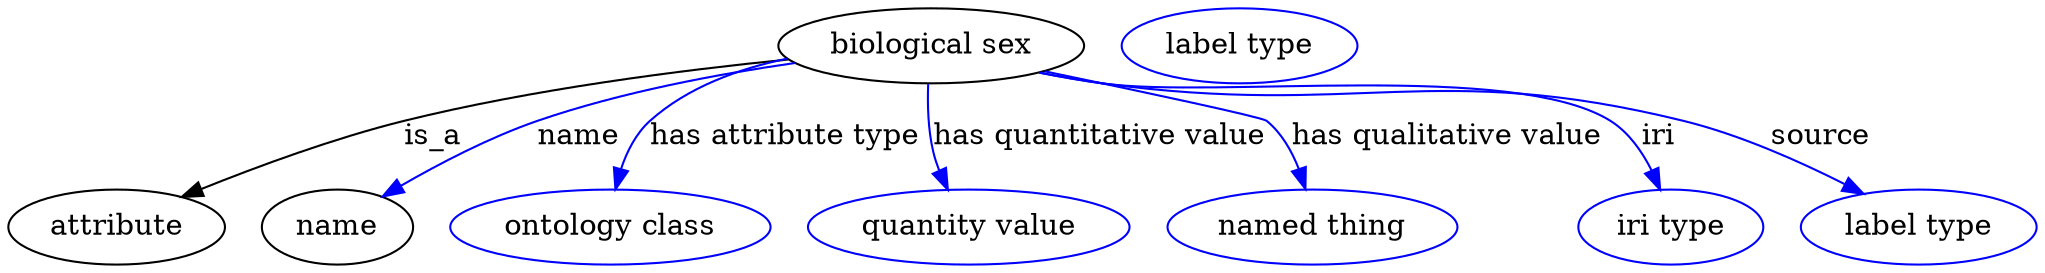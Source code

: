 digraph {
	graph [bb="0,0,794.79,123"];
	node [label="\N"];
	"biological sex"	[height=0.5,
		label="biological sex",
		pos="372.3,105",
		width=1.661];
	attribute	[height=0.5,
		pos="40.296,18",
		width=1.1193];
	"biological sex" -> attribute	[label=is_a,
		lp="178.3,61.5",
		pos="e,67.483,31.598 317.24,97.73 275.57,92.235 217.2,82.924 167.3,69 136.06,60.286 101.94,46.602 76.93,35.751"];
	name	[height=0.5,
		pos="129.3,18",
		width=0.84854];
	"biological sex" -> name	[color=blue,
		label=name,
		lp="240.8,61.5",
		pos="e,149.59,31.454 322.05,95.232 293.22,89.415 256.64,80.688 225.3,69 201.95,60.293 177.03,47.192 158.44,36.584",
		style=solid];
	"has attribute type"	[color=blue,
		height=0.5,
		label="ontology class",
		pos="239.3,18",
		width=1.7151];
	"biological sex" -> "has attribute type"	[color=blue,
		label="has attribute type",
		lp="321.3,61.5",
		pos="e,247.6,35.899 325.48,93.686 308.21,88.307 289.24,80.394 274.3,69 265.79,62.514 258.55,53.37 252.9,44.672",
		style=solid];
	"has quantitative value"	[color=blue,
		height=0.5,
		label="quantity value",
		pos="380.3,18",
		width=1.6971];
	"biological sex" -> "has quantitative value"	[color=blue,
		label="has quantitative value",
		lp="432.8,61.5",
		pos="e,376.27,35.996 371.89,86.827 371.85,77.157 372.11,64.875 373.3,54 373.58,51.413 373.96,48.732 374.39,46.059",
		style=solid];
	"has qualitative value"	[color=blue,
		height=0.5,
		label="named thing",
		pos="514.3,18",
		width=1.5346];
	"biological sex" -> "has qualitative value"	[color=blue,
		label="has qualitative value",
		lp="559.3,61.5",
		pos="e,510.72,36.053 417.08,92.892 448.67,84.727 486.38,74.187 492.3,69 499.27,62.887 504.12,54.152 507.46,45.69",
		style=solid];
	iri	[color=blue,
		height=0.5,
		label="iri type",
		pos="649.3,18",
		width=1.011];
	"biological sex" -> iri	[color=blue,
		label=iri,
		lp="640.8,61.5",
		pos="e,643.77,35.816 415.16,92.448 423.77,90.409 432.79,88.471 441.3,87 480.47,80.228 585.73,90.306 619.3,69 628.18,63.363 634.79,54.065 \
639.52,45.006",
		style=solid];
	source	[color=blue,
		height=0.5,
		label="label type",
		pos="749.3,18",
		width=1.2638];
	"biological sex" -> source	[color=blue,
		label=source,
		lp="706.3,61.5",
		pos="e,726.59,33.8 415.15,92.345 423.76,90.314 432.78,88.406 441.3,87 533.72,71.749 561.23,94.765 651.3,69 674.81,62.273 699.32,49.766 \
717.95,38.945",
		style=solid];
	attribute_name	[color=blue,
		height=0.5,
		label="label type",
		pos="495.3,105",
		width=1.2638];
}
